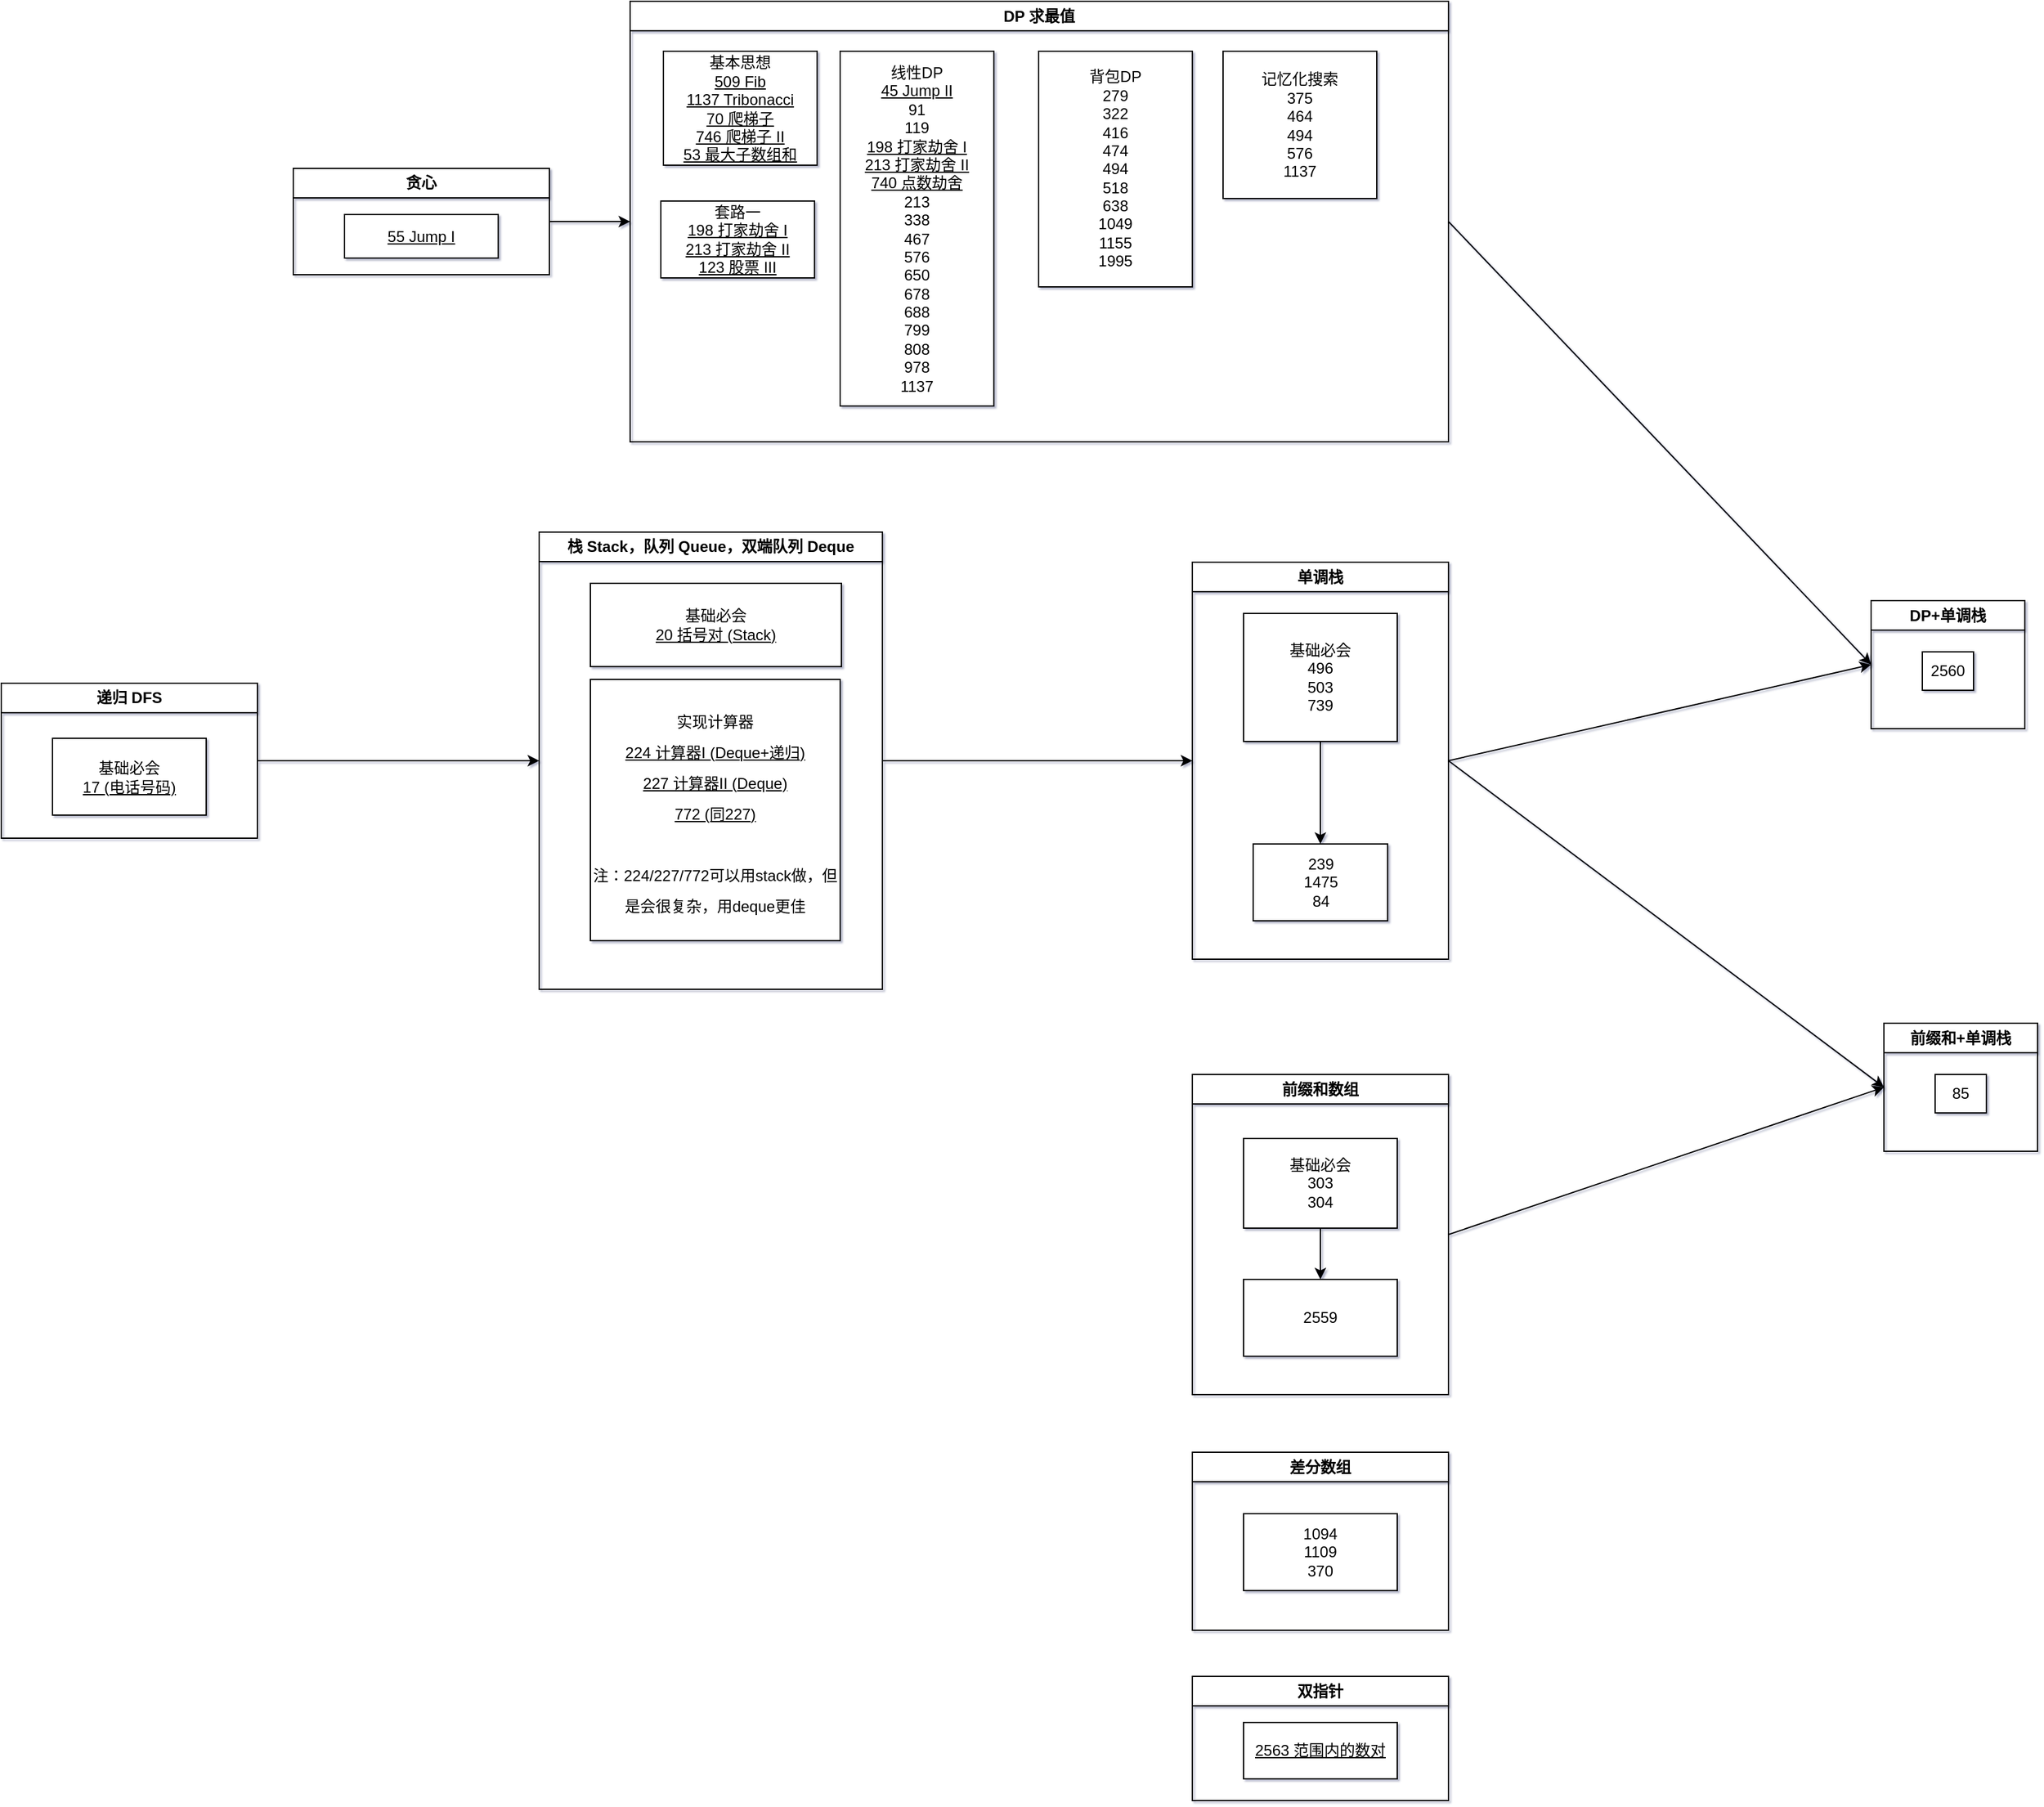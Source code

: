 <mxfile>
    <diagram id="2569vQA7NOPKPgQd0dDL" name="Page-1">
        <mxGraphModel dx="2272" dy="460" grid="0" gridSize="10" guides="1" tooltips="1" connect="1" arrows="1" fold="1" page="1" pageScale="1" pageWidth="1200" pageHeight="1600" background="none" math="0" shadow="1">
            <root>
                <mxCell id="0"/>
                <mxCell id="1" parent="0"/>
                <mxCell id="21" style="edgeStyle=none;html=1;entryX=0;entryY=0.5;entryDx=0;entryDy=0;exitX=1;exitY=0.5;exitDx=0;exitDy=0;rounded=0;" parent="1" source="3" target="6" edge="1">
                    <mxGeometry relative="1" as="geometry"/>
                </mxCell>
                <mxCell id="3" value="前缀和数组" style="swimlane;whiteSpace=wrap;html=1;rounded=0;" parent="1" vertex="1">
                    <mxGeometry x="-90" y="1019" width="200" height="250" as="geometry"/>
                </mxCell>
                <mxCell id="34" style="edgeStyle=none;html=1;exitX=0.5;exitY=1;exitDx=0;exitDy=0;entryX=0.5;entryY=0;entryDx=0;entryDy=0;rounded=0;" parent="3" source="19" target="33" edge="1">
                    <mxGeometry relative="1" as="geometry"/>
                </mxCell>
                <mxCell id="19" value="基础必会&lt;br&gt;303&lt;br&gt;304" style="whiteSpace=wrap;html=1;rounded=0;" parent="3" vertex="1">
                    <mxGeometry x="40" y="50" width="120" height="70" as="geometry"/>
                </mxCell>
                <mxCell id="33" value="2559" style="whiteSpace=wrap;html=1;rounded=0;" parent="3" vertex="1">
                    <mxGeometry x="40" y="160" width="120" height="60" as="geometry"/>
                </mxCell>
                <mxCell id="5" value="单调栈" style="swimlane;whiteSpace=wrap;html=1;rounded=0;" parent="1" vertex="1">
                    <mxGeometry x="-90" y="619" width="200" height="310" as="geometry"/>
                </mxCell>
                <UserObject label="239&lt;br&gt;1475&lt;br&gt;84" id="17">
                    <mxCell style="whiteSpace=wrap;html=1;rounded=0;" parent="5" vertex="1">
                        <mxGeometry x="47.5" y="220" width="105" height="60" as="geometry"/>
                    </mxCell>
                </UserObject>
                <mxCell id="24" style="edgeStyle=none;html=1;exitX=0.5;exitY=1;exitDx=0;exitDy=0;entryX=0.5;entryY=0;entryDx=0;entryDy=0;rounded=0;" parent="5" source="22" target="17" edge="1">
                    <mxGeometry relative="1" as="geometry"/>
                </mxCell>
                <mxCell id="22" value="基础必会&lt;br&gt;496&lt;br&gt;503&lt;br&gt;739" style="whiteSpace=wrap;html=1;rounded=0;" parent="5" vertex="1">
                    <mxGeometry x="40" y="40" width="120" height="100" as="geometry"/>
                </mxCell>
                <mxCell id="6" value="前缀和+单调栈" style="swimlane;whiteSpace=wrap;html=1;rounded=0;" parent="1" vertex="1">
                    <mxGeometry x="450" y="979" width="120" height="100" as="geometry"/>
                </mxCell>
                <mxCell id="18" value="85" style="whiteSpace=wrap;html=1;rounded=0;" parent="6" vertex="1">
                    <mxGeometry x="40" y="40" width="40" height="30" as="geometry"/>
                </mxCell>
                <mxCell id="9" value="" style="endArrow=classic;html=1;exitX=1;exitY=0.5;exitDx=0;exitDy=0;entryX=0;entryY=0.5;entryDx=0;entryDy=0;rounded=0;" parent="1" source="5" target="6" edge="1">
                    <mxGeometry width="50" height="50" relative="1" as="geometry">
                        <mxPoint x="-80" y="779" as="sourcePoint"/>
                        <mxPoint x="-30" y="729" as="targetPoint"/>
                    </mxGeometry>
                </mxCell>
                <mxCell id="25" value="DP+单调栈" style="swimlane;whiteSpace=wrap;html=1;startSize=23;rounded=0;" parent="1" vertex="1">
                    <mxGeometry x="440" y="649" width="120" height="100" as="geometry"/>
                </mxCell>
                <mxCell id="26" value="2560" style="whiteSpace=wrap;html=1;rounded=0;" parent="25" vertex="1">
                    <mxGeometry x="40" y="40" width="40" height="30" as="geometry"/>
                </mxCell>
                <mxCell id="28" value="" style="endArrow=classic;html=1;exitX=1;exitY=0.5;exitDx=0;exitDy=0;entryX=0;entryY=0.5;entryDx=0;entryDy=0;rounded=0;" parent="1" source="5" target="25" edge="1">
                    <mxGeometry width="50" height="50" relative="1" as="geometry">
                        <mxPoint x="180" y="724" as="sourcePoint"/>
                        <mxPoint x="520" y="979" as="targetPoint"/>
                    </mxGeometry>
                </mxCell>
                <mxCell id="31" style="edgeStyle=none;html=1;exitX=1;exitY=0.5;exitDx=0;exitDy=0;entryX=0;entryY=0.5;entryDx=0;entryDy=0;rounded=0;" parent="1" source="30" target="25" edge="1">
                    <mxGeometry relative="1" as="geometry"/>
                </mxCell>
                <mxCell id="30" value="DP 求最值" style="swimlane;whiteSpace=wrap;html=1;rounded=0;" parent="1" vertex="1">
                    <mxGeometry x="-529" y="181" width="639" height="344" as="geometry">
                        <mxRectangle x="-90" y="379" width="52" height="26" as="alternateBounds"/>
                    </mxGeometry>
                </mxCell>
                <mxCell id="48" value="背包DP&lt;br&gt;279&lt;br&gt;322&lt;br&gt;416&lt;br&gt;474&lt;br&gt;494&lt;br&gt;518&lt;br&gt;638&lt;br&gt;1049&lt;br&gt;1155&lt;br&gt;1995&lt;br&gt;" style="whiteSpace=wrap;html=1;" parent="30" vertex="1">
                    <mxGeometry x="319" y="39" width="120" height="184" as="geometry"/>
                </mxCell>
                <mxCell id="50" value="记忆化搜索&lt;br&gt;375&lt;br&gt;464&lt;br&gt;494&lt;br&gt;576&lt;br&gt;1137" style="whiteSpace=wrap;html=1;" parent="30" vertex="1">
                    <mxGeometry x="463" y="39" width="120" height="115" as="geometry"/>
                </mxCell>
                <mxCell id="56" value="基本思想&lt;br&gt;&lt;u&gt;509 Fib&lt;br&gt;1137 Tribonacci&lt;br&gt;70 爬梯子&lt;br&gt;746 爬梯子 II&lt;br&gt;53 最大子数组和&lt;br&gt;&lt;/u&gt;" style="whiteSpace=wrap;html=1;" parent="30" vertex="1">
                    <mxGeometry x="26" y="39" width="120" height="89" as="geometry"/>
                </mxCell>
                <mxCell id="59" value="套路一&lt;br&gt;&lt;u&gt;198 打家劫舍 I&lt;/u&gt;&lt;br&gt;&lt;u&gt;213 打家劫舍 II&lt;/u&gt;&lt;br&gt;&lt;u&gt;123 股票 III&lt;/u&gt;" style="whiteSpace=wrap;html=1;" vertex="1" parent="30">
                    <mxGeometry x="24" y="156" width="120" height="60" as="geometry"/>
                </mxCell>
                <mxCell id="37" style="edgeStyle=none;html=1;exitX=1;exitY=0.5;exitDx=0;exitDy=0;entryX=0;entryY=0.5;entryDx=0;entryDy=0;rounded=0;" parent="1" source="35" target="5" edge="1">
                    <mxGeometry relative="1" as="geometry"/>
                </mxCell>
                <mxCell id="35" value="栈 Stack，队列 Queue，双端队列 Deque" style="swimlane;whiteSpace=wrap;html=1;rounded=0;" parent="1" vertex="1">
                    <mxGeometry x="-600" y="595.5" width="268" height="357" as="geometry"/>
                </mxCell>
                <mxCell id="36" value="基础必会&lt;br&gt;&lt;u&gt;20 括号对 (Stack)&lt;/u&gt;" style="whiteSpace=wrap;html=1;rounded=0;" parent="35" vertex="1">
                    <mxGeometry x="40" y="40" width="196" height="65" as="geometry"/>
                </mxCell>
                <mxCell id="39" value="&lt;font style=&quot;font-size: 12px;&quot;&gt;&lt;font face=&quot;Helvetica&quot;&gt;实现计算器&lt;br&gt;&lt;u&gt;224 计算器I (Deque+递归)&lt;br&gt;227 计算器II (Deque)&lt;br&gt;772 (同227)&lt;/u&gt;&lt;br&gt;&lt;br&gt;注：224/227/772可以用stack做，但是会很复杂，用deque更佳&lt;/font&gt;&lt;br&gt;&lt;/font&gt;" style="whiteSpace=wrap;html=1;hachureGap=4;fontFamily=Architects Daughter;fontSource=https%3A%2F%2Ffonts.googleapis.com%2Fcss%3Ffamily%3DArchitects%2BDaughter;fontSize=20;" parent="35" vertex="1">
                    <mxGeometry x="40" y="115" width="195" height="204" as="geometry"/>
                </mxCell>
                <mxCell id="41" style="edgeStyle=none;html=1;exitX=1;exitY=0.5;exitDx=0;exitDy=0;entryX=0;entryY=0.5;entryDx=0;entryDy=0;fontFamily=Helvetica;" parent="1" source="40" target="35" edge="1">
                    <mxGeometry relative="1" as="geometry"/>
                </mxCell>
                <mxCell id="40" value="递归 DFS" style="swimlane;whiteSpace=wrap;html=1;fontFamily=Helvetica;" parent="1" vertex="1">
                    <mxGeometry x="-1020" y="713.5" width="200" height="121" as="geometry"/>
                </mxCell>
                <mxCell id="44" value="基础必会&lt;br&gt;&lt;u&gt;17 (电话号码)&lt;/u&gt;" style="whiteSpace=wrap;html=1;fontFamily=Helvetica;" parent="40" vertex="1">
                    <mxGeometry x="40" y="43" width="120" height="60" as="geometry"/>
                </mxCell>
                <mxCell id="45" value="差分数组" style="swimlane;whiteSpace=wrap;html=1;" parent="1" vertex="1">
                    <mxGeometry x="-90" y="1314" width="200" height="139" as="geometry"/>
                </mxCell>
                <mxCell id="46" value="1094&lt;br&gt;1109&lt;br&gt;370" style="whiteSpace=wrap;html=1;" parent="45" vertex="1">
                    <mxGeometry x="40" y="48" width="120" height="60" as="geometry"/>
                </mxCell>
                <mxCell id="47" value="线性DP&lt;br&gt;&lt;u&gt;45 Jump II&lt;br&gt;&lt;/u&gt;91&lt;br&gt;119&lt;br&gt;&lt;u&gt;198 打家劫舍 I&lt;br&gt;213 打家劫舍 II&lt;br&gt;&lt;/u&gt;&lt;u&gt;740 点数劫舍&lt;/u&gt;&lt;br&gt;213&lt;br&gt;338&lt;br&gt;467&lt;br&gt;576&lt;br&gt;650&lt;br&gt;678&lt;br&gt;688&lt;br&gt;799&lt;br&gt;808&lt;br&gt;978&lt;br&gt;1137" style="whiteSpace=wrap;html=1;" parent="1" vertex="1">
                    <mxGeometry x="-365" y="220" width="120" height="277" as="geometry"/>
                </mxCell>
                <mxCell id="55" style="edgeStyle=none;html=1;exitX=1;exitY=0.5;exitDx=0;exitDy=0;entryX=0;entryY=0.5;entryDx=0;entryDy=0;" parent="1" source="52" target="30" edge="1">
                    <mxGeometry relative="1" as="geometry"/>
                </mxCell>
                <mxCell id="52" value="贪心" style="swimlane;whiteSpace=wrap;html=1;" parent="1" vertex="1">
                    <mxGeometry x="-792" y="311.5" width="200" height="83" as="geometry"/>
                </mxCell>
                <mxCell id="53" value="&lt;u&gt;55 Jump I&lt;/u&gt;" style="whiteSpace=wrap;html=1;" parent="52" vertex="1">
                    <mxGeometry x="40" y="36" width="120" height="34" as="geometry"/>
                </mxCell>
                <mxCell id="57" value="双指针" style="swimlane;whiteSpace=wrap;html=1;" parent="1" vertex="1">
                    <mxGeometry x="-90" y="1489" width="200" height="97" as="geometry"/>
                </mxCell>
                <mxCell id="58" value="&lt;u&gt;2563 范围内的数对&lt;/u&gt;" style="whiteSpace=wrap;html=1;" parent="57" vertex="1">
                    <mxGeometry x="40" y="36" width="120" height="44" as="geometry"/>
                </mxCell>
            </root>
        </mxGraphModel>
    </diagram>
</mxfile>